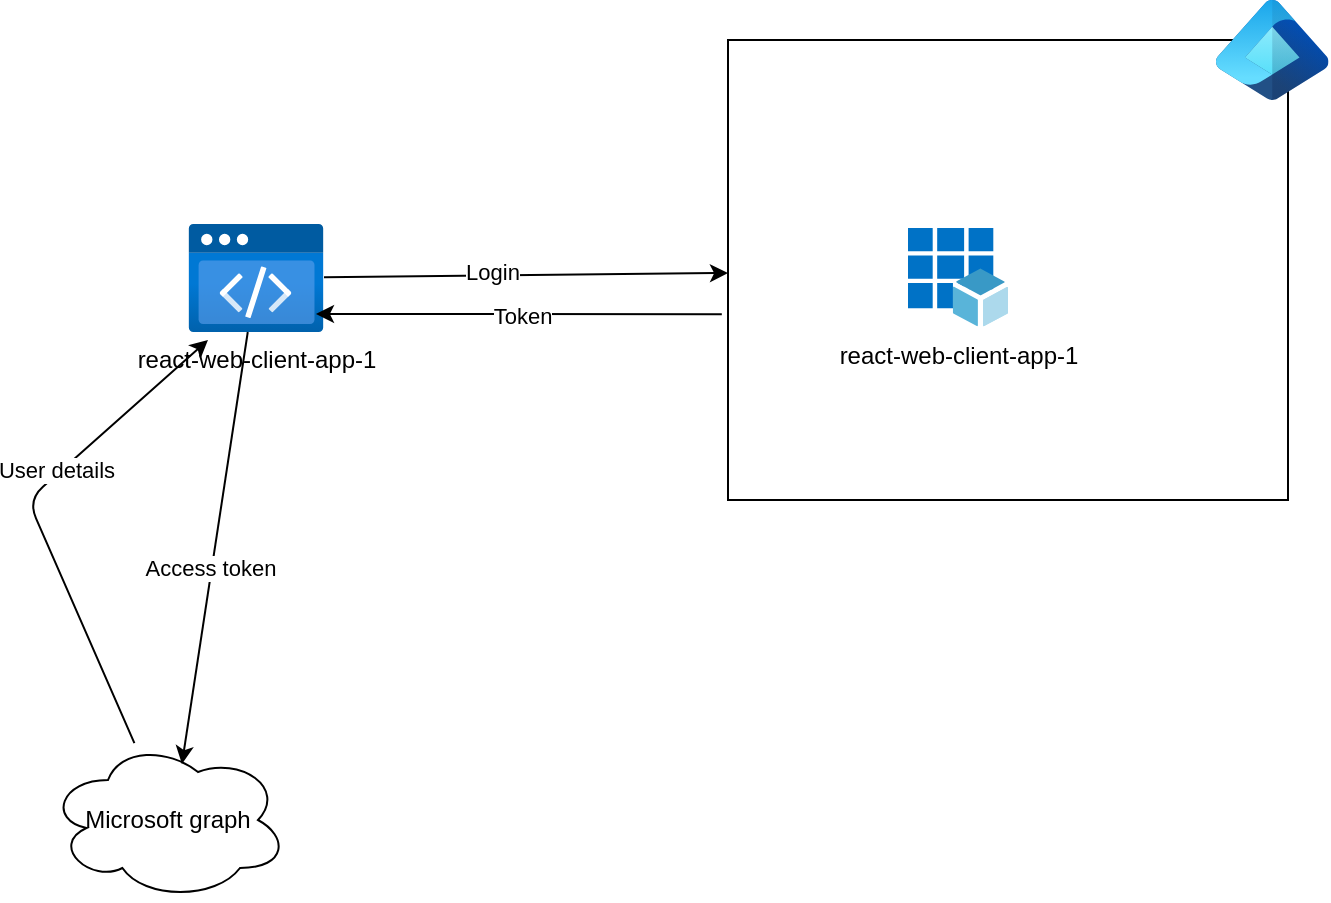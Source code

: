 <mxfile>
    <diagram id="IAVx3WcZks6AFUdLzYv5" name="Page-1">
        <mxGraphModel dx="1836" dy="827" grid="1" gridSize="10" guides="1" tooltips="1" connect="1" arrows="1" fold="1" page="1" pageScale="1" pageWidth="827" pageHeight="1169" math="0" shadow="0">
            <root>
                <mxCell id="0"/>
                <mxCell id="1" parent="0"/>
                <mxCell id="5" value="" style="whiteSpace=wrap;html=1;" parent="1" vertex="1">
                    <mxGeometry x="170" y="300" width="280" height="230" as="geometry"/>
                </mxCell>
                <mxCell id="2" value="" style="image;aspect=fixed;html=1;points=[];align=center;fontSize=12;image=img/lib/azure2/other/Entra_Identity.svg;" parent="1" vertex="1">
                    <mxGeometry x="414" y="280" width="56.25" height="50" as="geometry"/>
                </mxCell>
                <mxCell id="7" style="edgeStyle=none;html=1;" parent="1" source="4" target="5" edge="1">
                    <mxGeometry relative="1" as="geometry"/>
                </mxCell>
                <mxCell id="9" value="Login" style="edgeLabel;html=1;align=center;verticalAlign=middle;resizable=0;points=[];" vertex="1" connectable="0" parent="7">
                    <mxGeometry x="-0.168" y="2" relative="1" as="geometry">
                        <mxPoint as="offset"/>
                    </mxGeometry>
                </mxCell>
                <mxCell id="4" value="react-web-c&lt;span style=&quot;background-color: light-dark(#ffffff, var(--ge-dark-color, #121212));&quot;&gt;lient-app-1&lt;/span&gt;" style="image;aspect=fixed;html=1;points=[];align=center;fontSize=12;image=img/lib/azure2/preview/Static_Apps.svg;" parent="1" vertex="1">
                    <mxGeometry x="-100" y="392" width="68" height="54" as="geometry"/>
                </mxCell>
                <mxCell id="6" value="react-web-client-app-1" style="image;sketch=0;aspect=fixed;html=1;points=[];align=center;fontSize=12;image=img/lib/mscae/App_Registrations.svg;" parent="1" vertex="1">
                    <mxGeometry x="260" y="394" width="50" height="50" as="geometry"/>
                </mxCell>
                <mxCell id="8" style="edgeStyle=none;html=1;exitX=-0.011;exitY=0.596;exitDx=0;exitDy=0;exitPerimeter=0;entryX=0.941;entryY=0.833;entryDx=0;entryDy=0;entryPerimeter=0;" edge="1" parent="1" source="5" target="4">
                    <mxGeometry relative="1" as="geometry">
                        <mxPoint x="-22" y="429" as="sourcePoint"/>
                        <mxPoint x="90" y="580" as="targetPoint"/>
                    </mxGeometry>
                </mxCell>
                <mxCell id="10" value="Token" style="edgeLabel;html=1;align=center;verticalAlign=middle;resizable=0;points=[];" vertex="1" connectable="0" parent="8">
                    <mxGeometry x="-0.015" y="1" relative="1" as="geometry">
                        <mxPoint as="offset"/>
                    </mxGeometry>
                </mxCell>
                <mxCell id="14" style="edgeStyle=none;html=1;" edge="1" parent="1" source="11">
                    <mxGeometry relative="1" as="geometry">
                        <mxPoint x="-90" y="450" as="targetPoint"/>
                        <Array as="points">
                            <mxPoint x="-180" y="530"/>
                        </Array>
                    </mxGeometry>
                </mxCell>
                <mxCell id="15" value="User details" style="edgeLabel;html=1;align=center;verticalAlign=middle;resizable=0;points=[];" vertex="1" connectable="0" parent="14">
                    <mxGeometry x="0.214" y="2" relative="1" as="geometry">
                        <mxPoint as="offset"/>
                    </mxGeometry>
                </mxCell>
                <mxCell id="11" value="Microsoft graph" style="ellipse;shape=cloud;whiteSpace=wrap;html=1;" vertex="1" parent="1">
                    <mxGeometry x="-170" y="650" width="120" height="80" as="geometry"/>
                </mxCell>
                <mxCell id="12" style="edgeStyle=none;html=1;entryX=0.558;entryY=0.15;entryDx=0;entryDy=0;entryPerimeter=0;" edge="1" parent="1" source="4" target="11">
                    <mxGeometry relative="1" as="geometry"/>
                </mxCell>
                <mxCell id="13" value="Access token" style="edgeLabel;html=1;align=center;verticalAlign=middle;resizable=0;points=[];" vertex="1" connectable="0" parent="12">
                    <mxGeometry x="0.091" y="-1" relative="1" as="geometry">
                        <mxPoint as="offset"/>
                    </mxGeometry>
                </mxCell>
            </root>
        </mxGraphModel>
    </diagram>
</mxfile>